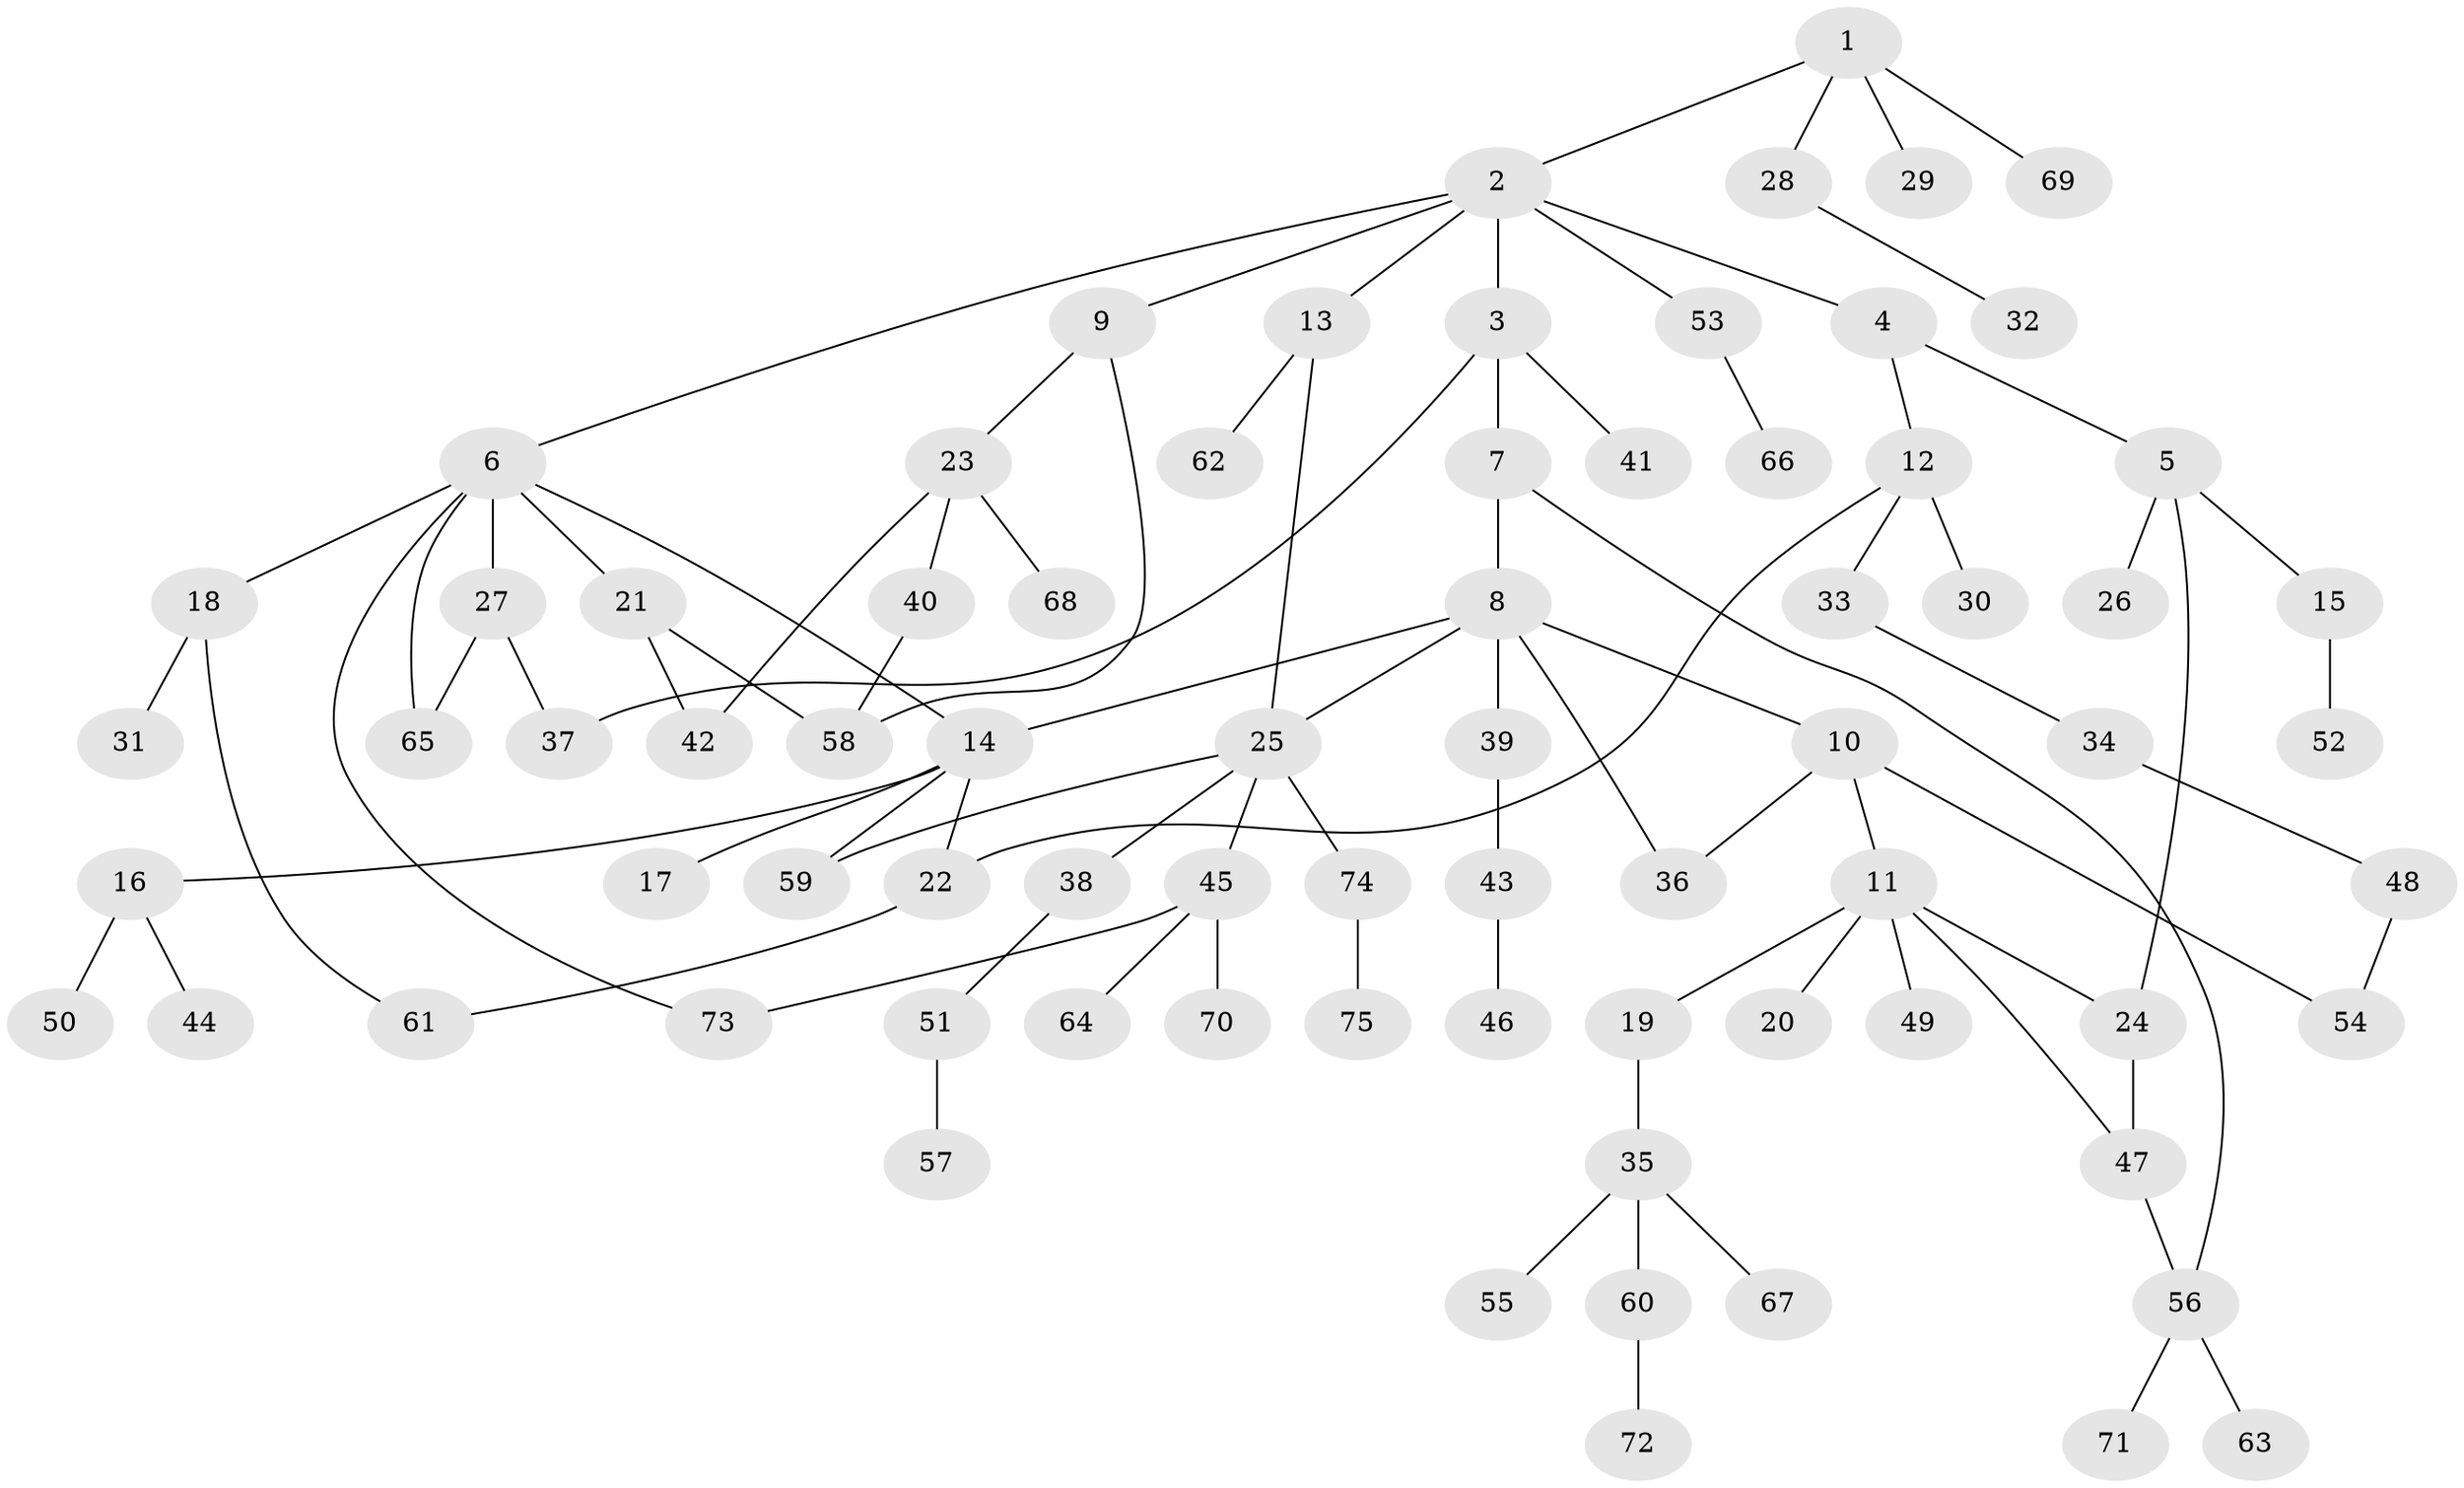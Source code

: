 // Generated by graph-tools (version 1.1) at 2025/25/03/09/25 03:25:33]
// undirected, 75 vertices, 90 edges
graph export_dot {
graph [start="1"]
  node [color=gray90,style=filled];
  1;
  2;
  3;
  4;
  5;
  6;
  7;
  8;
  9;
  10;
  11;
  12;
  13;
  14;
  15;
  16;
  17;
  18;
  19;
  20;
  21;
  22;
  23;
  24;
  25;
  26;
  27;
  28;
  29;
  30;
  31;
  32;
  33;
  34;
  35;
  36;
  37;
  38;
  39;
  40;
  41;
  42;
  43;
  44;
  45;
  46;
  47;
  48;
  49;
  50;
  51;
  52;
  53;
  54;
  55;
  56;
  57;
  58;
  59;
  60;
  61;
  62;
  63;
  64;
  65;
  66;
  67;
  68;
  69;
  70;
  71;
  72;
  73;
  74;
  75;
  1 -- 2;
  1 -- 28;
  1 -- 29;
  1 -- 69;
  2 -- 3;
  2 -- 4;
  2 -- 6;
  2 -- 9;
  2 -- 13;
  2 -- 53;
  3 -- 7;
  3 -- 41;
  3 -- 37;
  4 -- 5;
  4 -- 12;
  5 -- 15;
  5 -- 26;
  5 -- 24;
  6 -- 14;
  6 -- 18;
  6 -- 21;
  6 -- 27;
  6 -- 73;
  6 -- 65;
  7 -- 8;
  7 -- 56;
  8 -- 10;
  8 -- 25;
  8 -- 36;
  8 -- 39;
  8 -- 14;
  9 -- 23;
  9 -- 58;
  10 -- 11;
  10 -- 54;
  10 -- 36;
  11 -- 19;
  11 -- 20;
  11 -- 24;
  11 -- 49;
  11 -- 47;
  12 -- 30;
  12 -- 33;
  12 -- 22;
  13 -- 62;
  13 -- 25;
  14 -- 16;
  14 -- 17;
  14 -- 22;
  14 -- 59;
  15 -- 52;
  16 -- 44;
  16 -- 50;
  18 -- 31;
  18 -- 61;
  19 -- 35;
  21 -- 42;
  21 -- 58;
  22 -- 61;
  23 -- 40;
  23 -- 68;
  23 -- 42;
  24 -- 47;
  25 -- 38;
  25 -- 45;
  25 -- 74;
  25 -- 59;
  27 -- 37;
  27 -- 65;
  28 -- 32;
  33 -- 34;
  34 -- 48;
  35 -- 55;
  35 -- 60;
  35 -- 67;
  38 -- 51;
  39 -- 43;
  40 -- 58;
  43 -- 46;
  45 -- 64;
  45 -- 70;
  45 -- 73;
  47 -- 56;
  48 -- 54;
  51 -- 57;
  53 -- 66;
  56 -- 63;
  56 -- 71;
  60 -- 72;
  74 -- 75;
}
